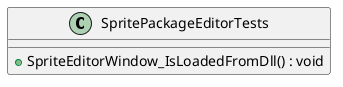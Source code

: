 @startuml
class SpritePackageEditorTests {
    + SpriteEditorWindow_IsLoadedFromDll() : void
}
@enduml
